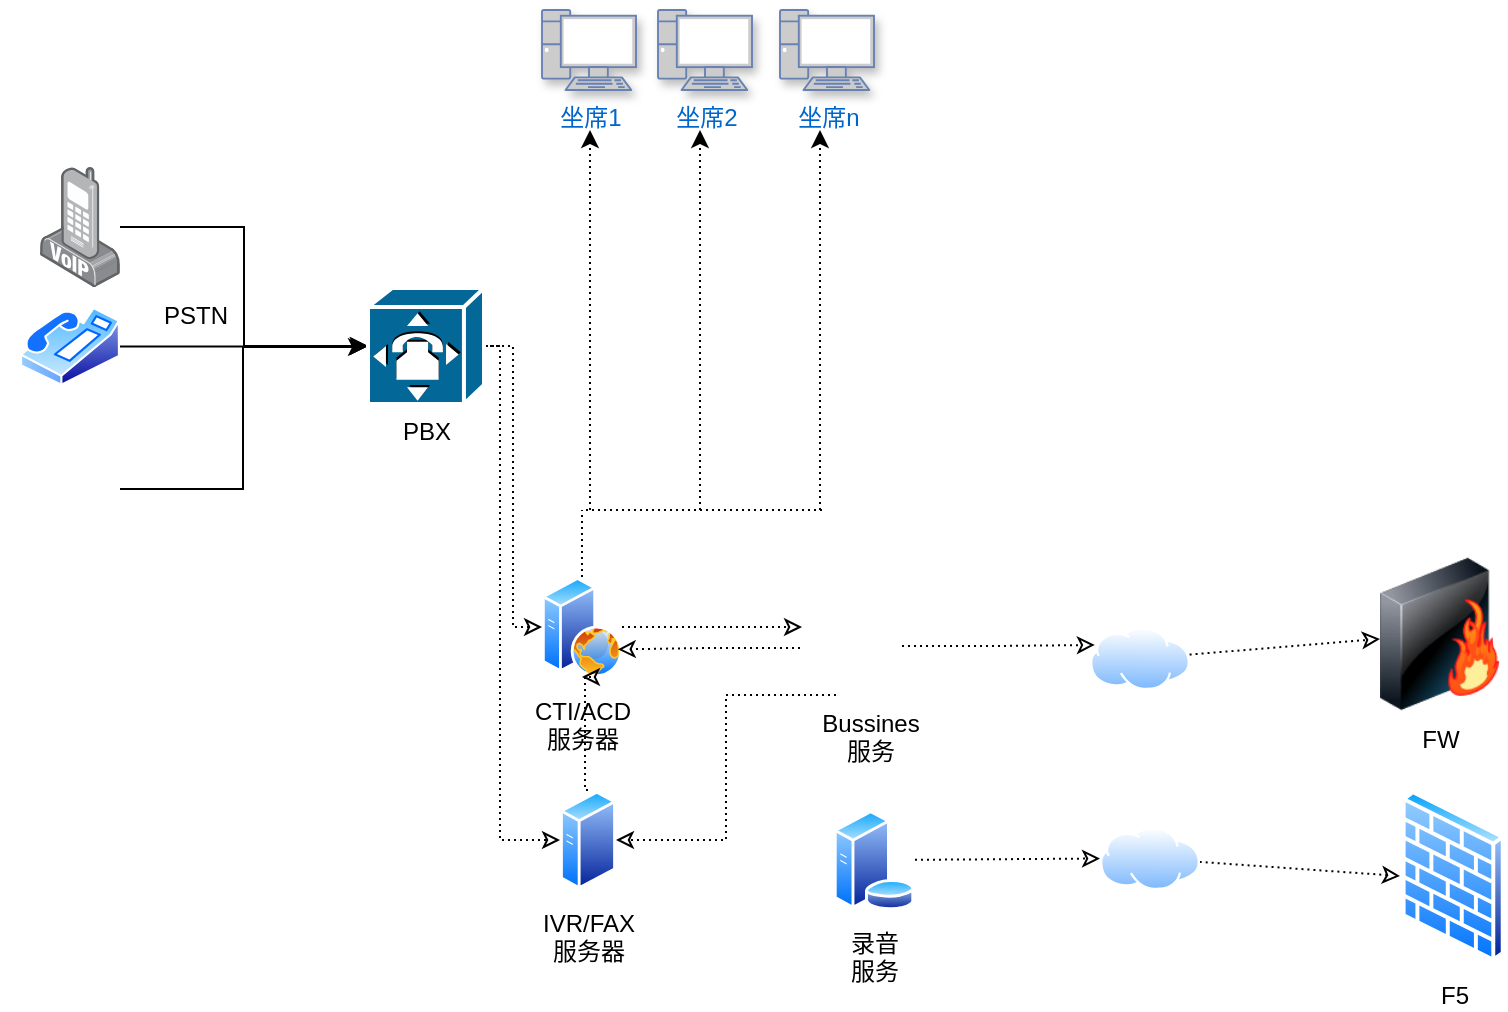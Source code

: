 <mxfile pages="1" version="11.2.3" type="github"><diagram id="Zp58wt0ar4xasLVWeZXu" name="第 1 页"><mxGraphModel dx="946" dy="615" grid="1" gridSize="10" guides="1" tooltips="1" connect="1" arrows="1" fold="1" page="1" pageScale="1" pageWidth="827" pageHeight="1169" math="0" shadow="0"><root><mxCell id="0"/><mxCell id="1" parent="0"/><mxCell id="ex-8D4x-95vxiAMpHlkO-7" value="FW" style="image;html=1;labelBackgroundColor=#ffffff;image=img/lib/clip_art/networking/Firewall-page1_128x128.png" parent="1" vertex="1"><mxGeometry x="720" y="333" width="60" height="78" as="geometry"/></mxCell><mxCell id="ex-8D4x-95vxiAMpHlkO-26" style="rounded=0;orthogonalLoop=1;jettySize=auto;html=1;entryX=0;entryY=0.5;entryDx=0;entryDy=0;entryPerimeter=0;edgeStyle=elbowEdgeStyle;" parent="1" source="ex-8D4x-95vxiAMpHlkO-15" target="ex-8D4x-95vxiAMpHlkO-24" edge="1"><mxGeometry relative="1" as="geometry"/></mxCell><mxCell id="ex-8D4x-95vxiAMpHlkO-15" value="" style="points=[];html=1;align=center;shadow=0;dashed=0;image;image=img/lib/allied_telesis/computer_and_terminals/VOIP_IP_phone.svg;" parent="1" vertex="1"><mxGeometry x="50" y="138.5" width="40" height="60" as="geometry"/></mxCell><mxCell id="ex-8D4x-95vxiAMpHlkO-27" style="rounded=0;orthogonalLoop=1;jettySize=auto;html=1;entryX=0;entryY=0.5;entryDx=0;entryDy=0;entryPerimeter=0;edgeStyle=elbowEdgeStyle;" parent="1" source="ex-8D4x-95vxiAMpHlkO-18" target="ex-8D4x-95vxiAMpHlkO-24" edge="1"><mxGeometry relative="1" as="geometry"/></mxCell><mxCell id="ex-8D4x-95vxiAMpHlkO-18" value="" style="aspect=fixed;perimeter=ellipsePerimeter;html=1;align=center;shadow=0;dashed=0;spacingTop=3;image;image=img/lib/active_directory/phone.svg;" parent="1" vertex="1"><mxGeometry x="40" y="208.5" width="50" height="39.5" as="geometry"/></mxCell><mxCell id="ex-8D4x-95vxiAMpHlkO-28" style="rounded=0;orthogonalLoop=1;jettySize=auto;html=1;edgeStyle=elbowEdgeStyle;" parent="1" edge="1"><mxGeometry relative="1" as="geometry"><mxPoint x="213" y="228.5" as="targetPoint"/><mxPoint x="90" y="299.5" as="sourcePoint"/></mxGeometry></mxCell><mxCell id="ex-8D4x-95vxiAMpHlkO-23" value="" style="shape=image;html=1;verticalAlign=top;verticalLabelPosition=bottom;labelBackgroundColor=#ffffff;imageAspect=0;aspect=fixed;image=https://cdn1.iconfinder.com/data/icons/business-finance-vol-2-50/40/Untitled-5-90-128.png" parent="1" vertex="1"><mxGeometry x="30" y="272.5" width="60" height="60" as="geometry"/></mxCell><mxCell id="ex-8D4x-95vxiAMpHlkO-47" style="edgeStyle=elbowEdgeStyle;rounded=0;orthogonalLoop=1;jettySize=auto;html=1;exitX=1;exitY=0.5;exitDx=0;exitDy=0;exitPerimeter=0;shadow=0;dashed=1;dashPattern=1 2;endArrow=classic;endFill=0;" parent="1" source="ex-8D4x-95vxiAMpHlkO-24" target="ex-8D4x-95vxiAMpHlkO-41" edge="1"><mxGeometry relative="1" as="geometry"/></mxCell><mxCell id="ex-8D4x-95vxiAMpHlkO-52" style="edgeStyle=elbowEdgeStyle;rounded=0;orthogonalLoop=1;jettySize=auto;html=1;shadow=0;dashed=1;dashPattern=1 2;endArrow=classic;endFill=0;entryX=0;entryY=0.5;entryDx=0;entryDy=0;" parent="1" target="ex-8D4x-95vxiAMpHlkO-42" edge="1"><mxGeometry relative="1" as="geometry"><mxPoint x="270" y="228" as="sourcePoint"/><mxPoint x="376" y="340" as="targetPoint"/><Array as="points"><mxPoint x="280" y="350"/><mxPoint x="270" y="360"/><mxPoint x="383" y="300"/></Array></mxGeometry></mxCell><mxCell id="ex-8D4x-95vxiAMpHlkO-24" value="PBX" style="shape=mxgraph.cisco.misc.pbx;html=1;dashed=0;fillColor=#036897;strokeColor=#ffffff;strokeWidth=2;verticalLabelPosition=bottom;verticalAlign=top" parent="1" vertex="1"><mxGeometry x="214" y="199" width="58" height="58" as="geometry"/></mxCell><mxCell id="ex-8D4x-95vxiAMpHlkO-30" value="PSTN" style="text;html=1;resizable=0;points=[];autosize=1;align=left;verticalAlign=top;spacingTop=-4;direction=north;flipH=0;flipV=0;" parent="1" vertex="1"><mxGeometry x="110" y="203" width="50" height="20" as="geometry"/></mxCell><mxCell id="X_C-SphrFA2jBVAJ7JeD-7" style="edgeStyle=elbowEdgeStyle;rounded=0;orthogonalLoop=1;jettySize=auto;html=1;shadow=0;dashed=1;dashPattern=1 2;endArrow=classic;endFill=0;" edge="1" parent="1" source="ex-8D4x-95vxiAMpHlkO-41" target="X_C-SphrFA2jBVAJ7JeD-6"><mxGeometry relative="1" as="geometry"/></mxCell><mxCell id="ex-8D4x-95vxiAMpHlkO-41" value="CTI/ACD&lt;br&gt;服务器" style="aspect=fixed;perimeter=ellipsePerimeter;html=1;align=center;shadow=0;dashed=0;spacingTop=3;image;image=img/lib/active_directory/web_server.svg;labelBackgroundColor=none;" parent="1" vertex="1"><mxGeometry x="301" y="343.5" width="40" height="50" as="geometry"/></mxCell><mxCell id="X_C-SphrFA2jBVAJ7JeD-10" style="edgeStyle=elbowEdgeStyle;rounded=0;orthogonalLoop=1;jettySize=auto;html=1;exitX=0.5;exitY=0;exitDx=0;exitDy=0;entryX=0.5;entryY=1;entryDx=0;entryDy=0;shadow=0;dashed=1;dashPattern=1 2;endArrow=classic;endFill=0;" edge="1" parent="1" source="ex-8D4x-95vxiAMpHlkO-42" target="ex-8D4x-95vxiAMpHlkO-41"><mxGeometry relative="1" as="geometry"/></mxCell><mxCell id="ex-8D4x-95vxiAMpHlkO-42" value="IVR/FAX&lt;br&gt;服务器" style="aspect=fixed;perimeter=ellipsePerimeter;html=1;align=center;shadow=0;dashed=0;spacingTop=3;image;image=img/lib/active_directory/generic_server.svg;labelBackgroundColor=none;" parent="1" vertex="1"><mxGeometry x="310" y="450" width="28.0" height="50" as="geometry"/></mxCell><mxCell id="X_C-SphrFA2jBVAJ7JeD-5" style="rounded=0;orthogonalLoop=1;jettySize=auto;html=1;shadow=0;dashed=1;dashPattern=1 2;endArrow=classic;endFill=0;" edge="1" parent="1" source="ex-8D4x-95vxiAMpHlkO-48" target="ex-8D4x-95vxiAMpHlkO-7"><mxGeometry relative="1" as="geometry"/></mxCell><mxCell id="ex-8D4x-95vxiAMpHlkO-48" value="" style="aspect=fixed;perimeter=ellipsePerimeter;html=1;align=center;shadow=0;dashed=0;spacingTop=3;image;image=img/lib/active_directory/internet_cloud.svg;labelBackgroundColor=none;" parent="1" vertex="1"><mxGeometry x="575" y="368.5" width="50" height="31.5" as="geometry"/></mxCell><mxCell id="ex-8D4x-95vxiAMpHlkO-49" value="坐席1" style="fontColor=#0066CC;verticalAlign=top;verticalLabelPosition=bottom;labelPosition=center;align=center;html=1;outlineConnect=0;fillColor=#CCCCCC;strokeColor=#6881B3;gradientColor=none;gradientDirection=north;strokeWidth=2;shape=mxgraph.networks.pc;shadow=1;labelBackgroundColor=none;" parent="1" vertex="1"><mxGeometry x="301" y="60" width="47" height="40" as="geometry"/></mxCell><mxCell id="ex-8D4x-95vxiAMpHlkO-50" value="坐席2" style="fontColor=#0066CC;verticalAlign=top;verticalLabelPosition=bottom;labelPosition=center;align=center;html=1;outlineConnect=0;fillColor=#CCCCCC;strokeColor=#6881B3;gradientColor=none;gradientDirection=north;strokeWidth=2;shape=mxgraph.networks.pc;shadow=1;labelBackgroundColor=none;" parent="1" vertex="1"><mxGeometry x="359" y="60" width="47" height="40" as="geometry"/></mxCell><mxCell id="ex-8D4x-95vxiAMpHlkO-51" value="坐席n" style="fontColor=#0066CC;verticalAlign=top;verticalLabelPosition=bottom;labelPosition=center;align=center;html=1;outlineConnect=0;fillColor=#CCCCCC;strokeColor=#6881B3;gradientColor=none;gradientDirection=north;strokeWidth=2;shape=mxgraph.networks.pc;shadow=1;labelBackgroundColor=none;" parent="1" vertex="1"><mxGeometry x="420" y="60" width="47" height="40" as="geometry"/></mxCell><mxCell id="ex-8D4x-95vxiAMpHlkO-53" value="" style="endArrow=none;dashed=1;html=1;shadow=0;dashPattern=1 2;" parent="1" edge="1"><mxGeometry width="50" height="50" relative="1" as="geometry"><mxPoint x="441" y="310" as="sourcePoint"/><mxPoint x="321" y="310" as="targetPoint"/></mxGeometry></mxCell><mxCell id="ex-8D4x-95vxiAMpHlkO-54" value="" style="endArrow=none;dashed=1;html=1;shadow=0;dashPattern=1 2;exitX=0.5;exitY=0;exitDx=0;exitDy=0;" parent="1" source="ex-8D4x-95vxiAMpHlkO-41" edge="1"><mxGeometry width="50" height="50" relative="1" as="geometry"><mxPoint x="30" y="500" as="sourcePoint"/><mxPoint x="321" y="310" as="targetPoint"/></mxGeometry></mxCell><mxCell id="ex-8D4x-95vxiAMpHlkO-55" value="" style="endArrow=classic;html=1;shadow=0;dashed=1;dashPattern=1 2;" parent="1" edge="1"><mxGeometry width="50" height="50" relative="1" as="geometry"><mxPoint x="325" y="310" as="sourcePoint"/><mxPoint x="325" y="120" as="targetPoint"/></mxGeometry></mxCell><mxCell id="ex-8D4x-95vxiAMpHlkO-56" value="" style="endArrow=classic;html=1;shadow=0;dashed=1;dashPattern=1 2;" parent="1" edge="1"><mxGeometry width="50" height="50" relative="1" as="geometry"><mxPoint x="380" y="310" as="sourcePoint"/><mxPoint x="380" y="120" as="targetPoint"/></mxGeometry></mxCell><mxCell id="ex-8D4x-95vxiAMpHlkO-57" value="" style="endArrow=classic;html=1;shadow=0;dashed=1;dashPattern=1 2;" parent="1" edge="1"><mxGeometry width="50" height="50" relative="1" as="geometry"><mxPoint x="440" y="310" as="sourcePoint"/><mxPoint x="440" y="120" as="targetPoint"/></mxGeometry></mxCell><mxCell id="X_C-SphrFA2jBVAJ7JeD-4" style="edgeStyle=elbowEdgeStyle;rounded=0;orthogonalLoop=1;jettySize=auto;html=1;entryX=0;entryY=0.25;entryDx=0;entryDy=0;shadow=0;dashed=1;dashPattern=1 2;endArrow=classic;endFill=0;" edge="1" parent="1" target="ex-8D4x-95vxiAMpHlkO-48"><mxGeometry relative="1" as="geometry"><mxPoint x="481" y="378" as="sourcePoint"/></mxGeometry></mxCell><mxCell id="X_C-SphrFA2jBVAJ7JeD-11" style="edgeStyle=elbowEdgeStyle;rounded=0;orthogonalLoop=1;jettySize=auto;html=1;exitX=0.25;exitY=1;exitDx=0;exitDy=0;entryX=1;entryY=0.5;entryDx=0;entryDy=0;shadow=0;dashed=1;dashPattern=1 2;endArrow=classic;endFill=0;" edge="1" parent="1" source="X_C-SphrFA2jBVAJ7JeD-6" target="ex-8D4x-95vxiAMpHlkO-42"><mxGeometry relative="1" as="geometry"/></mxCell><mxCell id="X_C-SphrFA2jBVAJ7JeD-12" style="edgeStyle=elbowEdgeStyle;rounded=0;orthogonalLoop=1;jettySize=auto;html=1;entryX=1;entryY=0.75;entryDx=0;entryDy=0;shadow=0;dashed=1;dashPattern=1 2;endArrow=classic;endFill=0;" edge="1" parent="1" target="ex-8D4x-95vxiAMpHlkO-41"><mxGeometry relative="1" as="geometry"><mxPoint x="430" y="379" as="sourcePoint"/></mxGeometry></mxCell><mxCell id="X_C-SphrFA2jBVAJ7JeD-6" value="Bussines&lt;br&gt;服务" style="shape=image;html=1;verticalAlign=top;verticalLabelPosition=bottom;labelBackgroundColor=#ffffff;imageAspect=0;aspect=fixed;image=https://cdn2.iconfinder.com/data/icons/whcompare-isometric-web-hosting-servers/50/server-2-128.png;shadow=1;" vertex="1" parent="1"><mxGeometry x="431" y="334.5" width="68" height="68" as="geometry"/></mxCell><mxCell id="X_C-SphrFA2jBVAJ7JeD-13" style="rounded=0;orthogonalLoop=1;jettySize=auto;html=1;shadow=0;dashed=1;dashPattern=1 2;endArrow=classic;endFill=0;entryX=0;entryY=0.5;entryDx=0;entryDy=0;" edge="1" parent="1" source="X_C-SphrFA2jBVAJ7JeD-9" target="X_C-SphrFA2jBVAJ7JeD-15"><mxGeometry relative="1" as="geometry"><mxPoint x="590" y="490" as="targetPoint"/></mxGeometry></mxCell><mxCell id="X_C-SphrFA2jBVAJ7JeD-9" value="录音&lt;br&gt;服务" style="aspect=fixed;perimeter=ellipsePerimeter;html=1;align=center;shadow=0;dashed=0;spacingTop=3;image;image=img/lib/active_directory/database_server.svg;labelBackgroundColor=none;" vertex="1" parent="1"><mxGeometry x="446.5" y="460" width="41" height="50" as="geometry"/></mxCell><mxCell id="X_C-SphrFA2jBVAJ7JeD-14" value="F5" style="aspect=fixed;perimeter=ellipsePerimeter;html=1;align=center;shadow=0;dashed=0;spacingTop=3;image;image=img/lib/active_directory/firewall.svg;labelBackgroundColor=none;" vertex="1" parent="1"><mxGeometry x="730" y="450" width="53" height="86" as="geometry"/></mxCell><mxCell id="X_C-SphrFA2jBVAJ7JeD-18" style="edgeStyle=none;rounded=0;orthogonalLoop=1;jettySize=auto;html=1;entryX=0;entryY=0.5;entryDx=0;entryDy=0;shadow=0;dashed=1;dashPattern=1 2;endArrow=classic;endFill=0;" edge="1" parent="1" source="X_C-SphrFA2jBVAJ7JeD-15" target="X_C-SphrFA2jBVAJ7JeD-14"><mxGeometry relative="1" as="geometry"/></mxCell><mxCell id="X_C-SphrFA2jBVAJ7JeD-15" value="" style="aspect=fixed;perimeter=ellipsePerimeter;html=1;align=center;shadow=0;dashed=0;spacingTop=3;image;image=img/lib/active_directory/internet_cloud.svg;labelBackgroundColor=none;" vertex="1" parent="1"><mxGeometry x="580" y="468.5" width="50" height="31.5" as="geometry"/></mxCell></root></mxGraphModel></diagram></mxfile>